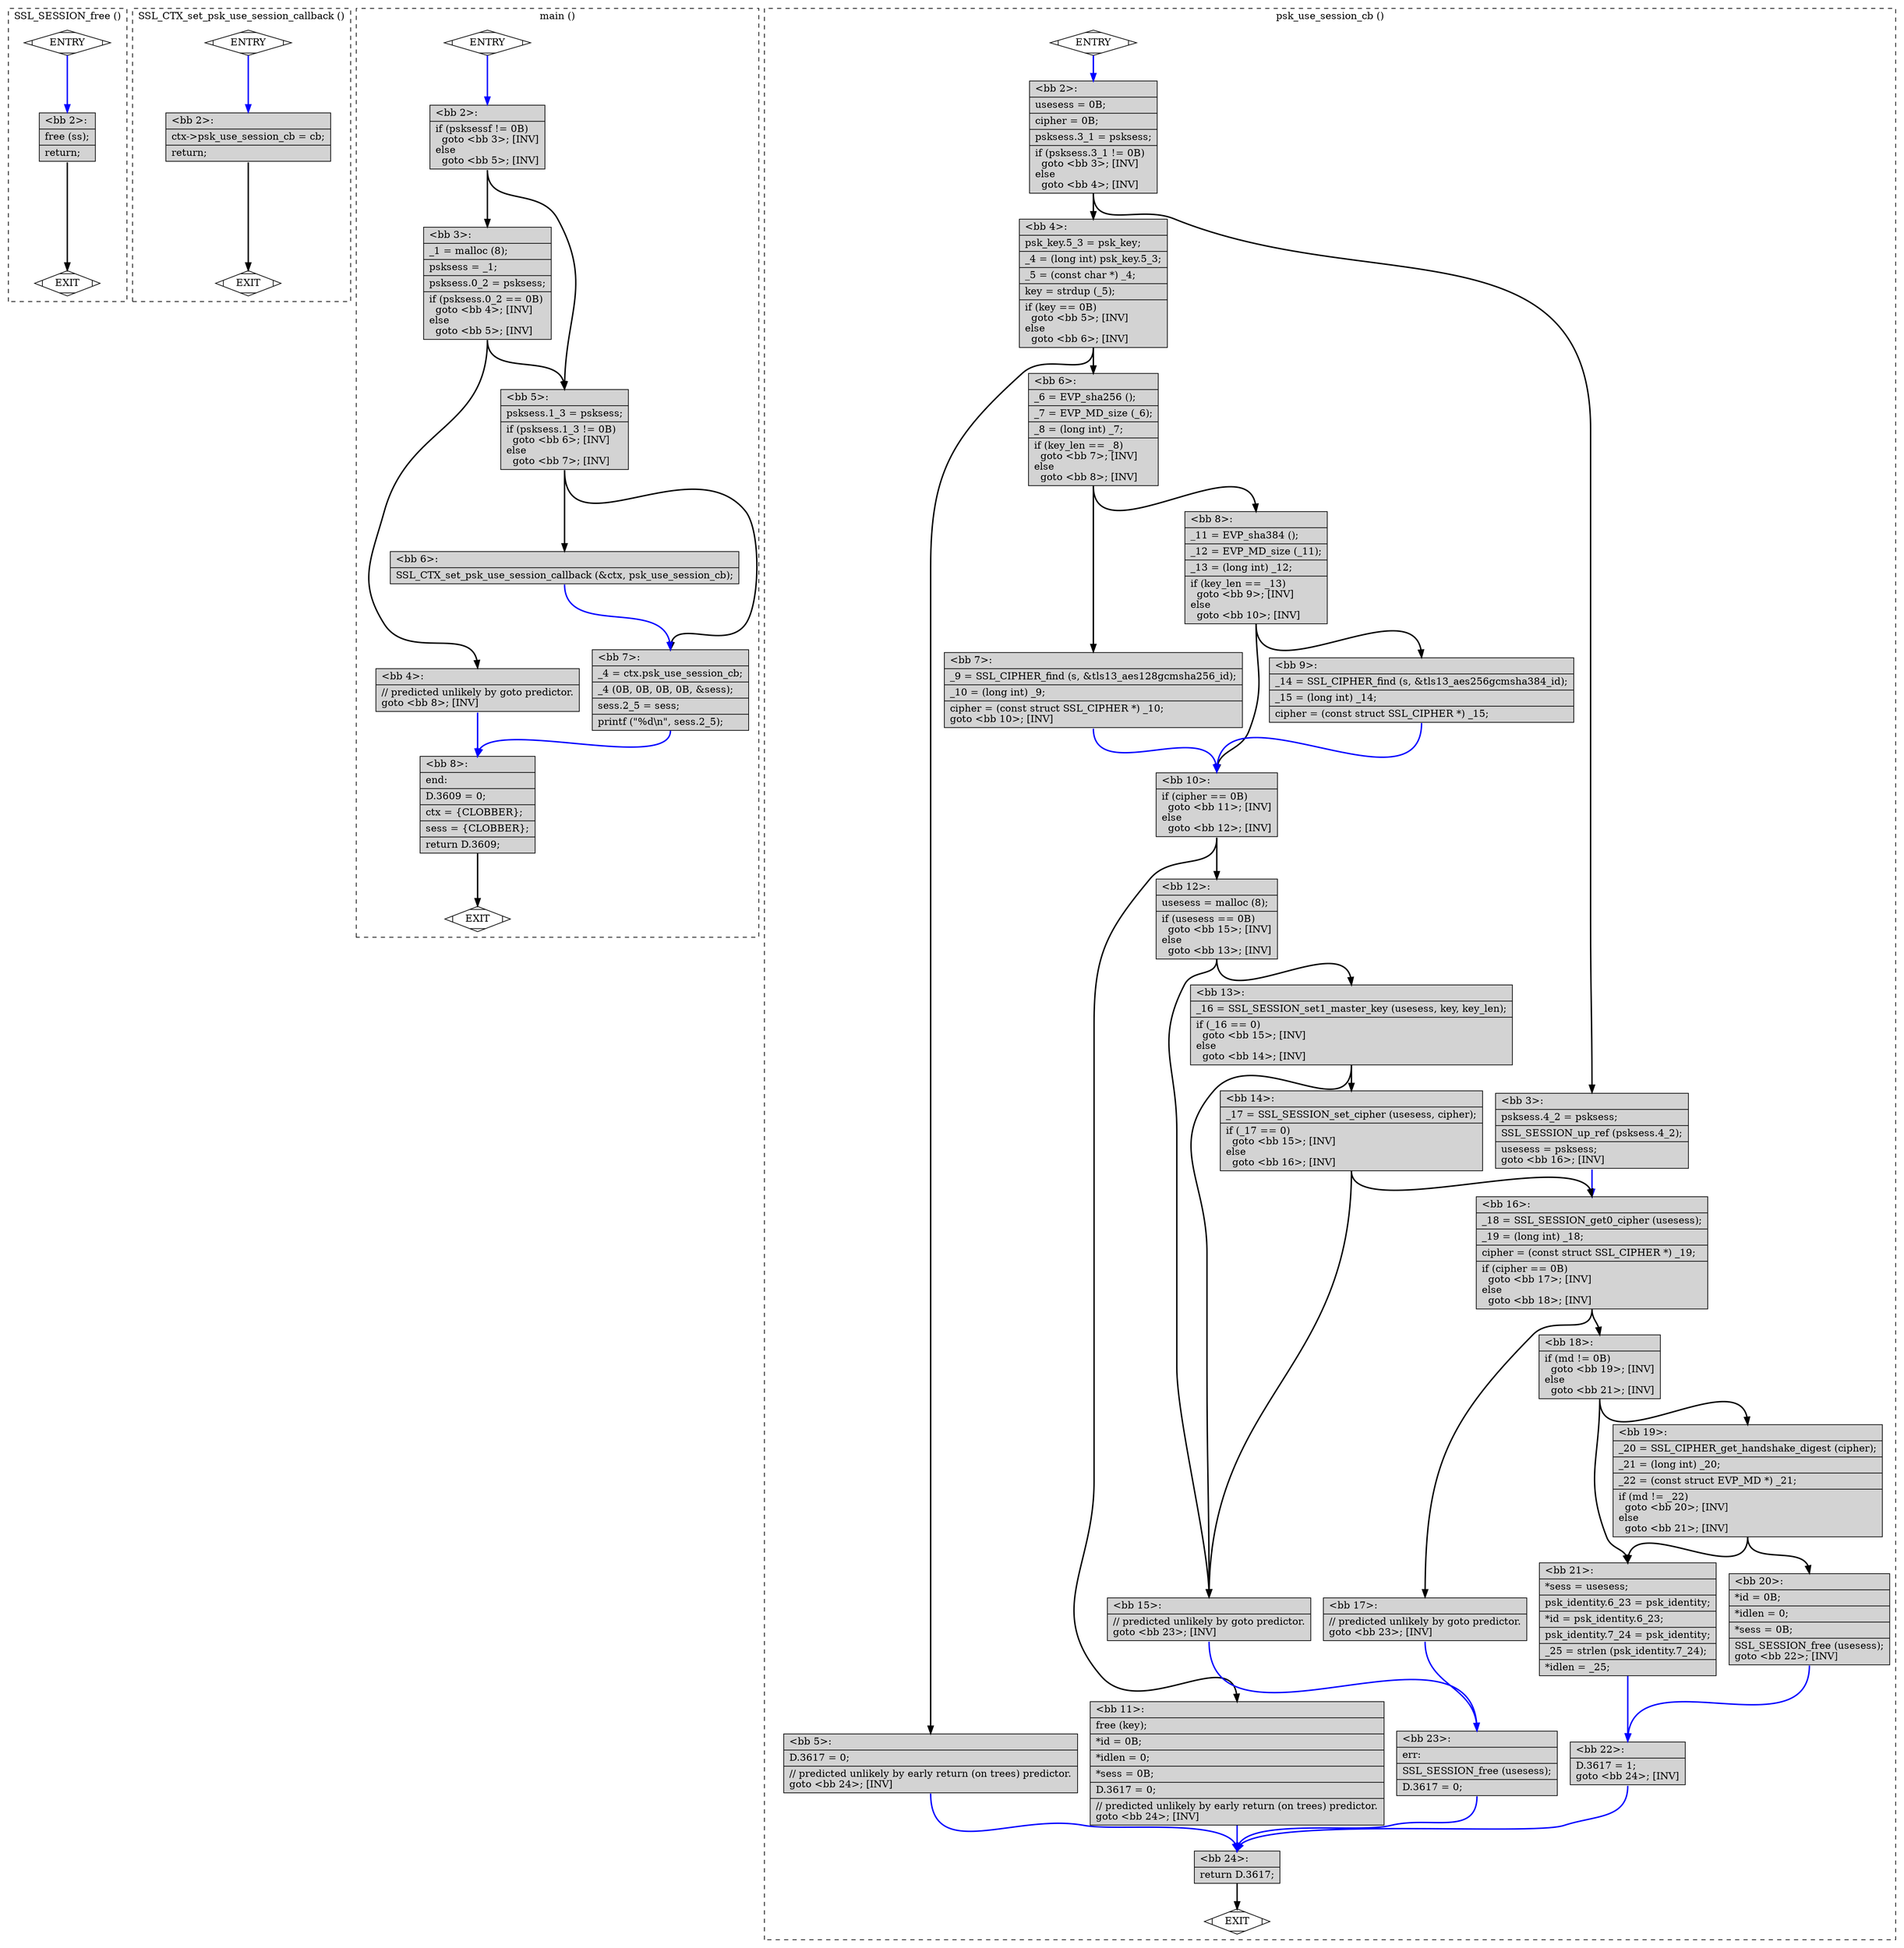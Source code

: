 digraph "test.o-openssl_leak_8.c.015t.cfg" {
overlap=false;
subgraph "cluster_SSL_SESSION_free" {
	style="dashed";
	color="black";
	label="SSL_SESSION_free ()";
	fn_22_basic_block_0 [shape=Mdiamond,style=filled,fillcolor=white,label="ENTRY"];

	fn_22_basic_block_1 [shape=Mdiamond,style=filled,fillcolor=white,label="EXIT"];

	fn_22_basic_block_2 [shape=record,style=filled,fillcolor=lightgrey,label="{\<bb\ 2\>:\l\
|free\ (ss);\l\
|return;\l\
}"];

	fn_22_basic_block_0:s -> fn_22_basic_block_2:n [style="solid,bold",color=blue,weight=100,constraint=true];
	fn_22_basic_block_2:s -> fn_22_basic_block_1:n [style="solid,bold",color=black,weight=10,constraint=true];
	fn_22_basic_block_0:s -> fn_22_basic_block_1:n [style="invis",constraint=true];
}
subgraph "cluster_SSL_CTX_set_psk_use_session_callback" {
	style="dashed";
	color="black";
	label="SSL_CTX_set_psk_use_session_callback ()";
	fn_24_basic_block_0 [shape=Mdiamond,style=filled,fillcolor=white,label="ENTRY"];

	fn_24_basic_block_1 [shape=Mdiamond,style=filled,fillcolor=white,label="EXIT"];

	fn_24_basic_block_2 [shape=record,style=filled,fillcolor=lightgrey,label="{\<bb\ 2\>:\l\
|ctx-\>psk_use_session_cb\ =\ cb;\l\
|return;\l\
}"];

	fn_24_basic_block_0:s -> fn_24_basic_block_2:n [style="solid,bold",color=blue,weight=100,constraint=true];
	fn_24_basic_block_2:s -> fn_24_basic_block_1:n [style="solid,bold",color=black,weight=10,constraint=true];
	fn_24_basic_block_0:s -> fn_24_basic_block_1:n [style="invis",constraint=true];
}
subgraph "cluster_main" {
	style="dashed";
	color="black";
	label="main ()";
	fn_25_basic_block_0 [shape=Mdiamond,style=filled,fillcolor=white,label="ENTRY"];

	fn_25_basic_block_1 [shape=Mdiamond,style=filled,fillcolor=white,label="EXIT"];

	fn_25_basic_block_2 [shape=record,style=filled,fillcolor=lightgrey,label="{\<bb\ 2\>:\l\
|if\ (psksessf\ !=\ 0B)\l\
\ \ goto\ \<bb\ 3\>;\ [INV]\l\
else\l\
\ \ goto\ \<bb\ 5\>;\ [INV]\l\
}"];

	fn_25_basic_block_3 [shape=record,style=filled,fillcolor=lightgrey,label="{\<bb\ 3\>:\l\
|_1\ =\ malloc\ (8);\l\
|psksess\ =\ _1;\l\
|psksess.0_2\ =\ psksess;\l\
|if\ (psksess.0_2\ ==\ 0B)\l\
\ \ goto\ \<bb\ 4\>;\ [INV]\l\
else\l\
\ \ goto\ \<bb\ 5\>;\ [INV]\l\
}"];

	fn_25_basic_block_4 [shape=record,style=filled,fillcolor=lightgrey,label="{\<bb\ 4\>:\l\
|//\ predicted\ unlikely\ by\ goto\ predictor.\l\
goto\ \<bb\ 8\>;\ [INV]\l\
}"];

	fn_25_basic_block_5 [shape=record,style=filled,fillcolor=lightgrey,label="{\<bb\ 5\>:\l\
|psksess.1_3\ =\ psksess;\l\
|if\ (psksess.1_3\ !=\ 0B)\l\
\ \ goto\ \<bb\ 6\>;\ [INV]\l\
else\l\
\ \ goto\ \<bb\ 7\>;\ [INV]\l\
}"];

	fn_25_basic_block_6 [shape=record,style=filled,fillcolor=lightgrey,label="{\<bb\ 6\>:\l\
|SSL_CTX_set_psk_use_session_callback\ (&ctx,\ psk_use_session_cb);\l\
}"];

	fn_25_basic_block_7 [shape=record,style=filled,fillcolor=lightgrey,label="{\<bb\ 7\>:\l\
|_4\ =\ ctx.psk_use_session_cb;\l\
|_4\ (0B,\ 0B,\ 0B,\ 0B,\ &sess);\l\
|sess.2_5\ =\ sess;\l\
|printf\ (\"%d\\n\",\ sess.2_5);\l\
}"];

	fn_25_basic_block_8 [shape=record,style=filled,fillcolor=lightgrey,label="{\<bb\ 8\>:\l\
|end:\l\
|D.3609\ =\ 0;\l\
|ctx\ =\ \{CLOBBER\};\l\
|sess\ =\ \{CLOBBER\};\l\
|return\ D.3609;\l\
}"];

	fn_25_basic_block_0:s -> fn_25_basic_block_2:n [style="solid,bold",color=blue,weight=100,constraint=true];
	fn_25_basic_block_2:s -> fn_25_basic_block_3:n [style="solid,bold",color=black,weight=10,constraint=true];
	fn_25_basic_block_2:s -> fn_25_basic_block_5:n [style="solid,bold",color=black,weight=10,constraint=true];
	fn_25_basic_block_3:s -> fn_25_basic_block_4:n [style="solid,bold",color=black,weight=10,constraint=true];
	fn_25_basic_block_3:s -> fn_25_basic_block_5:n [style="solid,bold",color=black,weight=10,constraint=true];
	fn_25_basic_block_4:s -> fn_25_basic_block_8:n [style="solid,bold",color=blue,weight=100,constraint=true];
	fn_25_basic_block_5:s -> fn_25_basic_block_6:n [style="solid,bold",color=black,weight=10,constraint=true];
	fn_25_basic_block_5:s -> fn_25_basic_block_7:n [style="solid,bold",color=black,weight=10,constraint=true];
	fn_25_basic_block_6:s -> fn_25_basic_block_7:n [style="solid,bold",color=blue,weight=100,constraint=true];
	fn_25_basic_block_7:s -> fn_25_basic_block_8:n [style="solid,bold",color=blue,weight=100,constraint=true];
	fn_25_basic_block_8:s -> fn_25_basic_block_1:n [style="solid,bold",color=black,weight=10,constraint=true];
	fn_25_basic_block_0:s -> fn_25_basic_block_1:n [style="invis",constraint=true];
}
subgraph "cluster_psk_use_session_cb" {
	style="dashed";
	color="black";
	label="psk_use_session_cb ()";
	fn_23_basic_block_0 [shape=Mdiamond,style=filled,fillcolor=white,label="ENTRY"];

	fn_23_basic_block_1 [shape=Mdiamond,style=filled,fillcolor=white,label="EXIT"];

	fn_23_basic_block_2 [shape=record,style=filled,fillcolor=lightgrey,label="{\<bb\ 2\>:\l\
|usesess\ =\ 0B;\l\
|cipher\ =\ 0B;\l\
|psksess.3_1\ =\ psksess;\l\
|if\ (psksess.3_1\ !=\ 0B)\l\
\ \ goto\ \<bb\ 3\>;\ [INV]\l\
else\l\
\ \ goto\ \<bb\ 4\>;\ [INV]\l\
}"];

	fn_23_basic_block_3 [shape=record,style=filled,fillcolor=lightgrey,label="{\<bb\ 3\>:\l\
|psksess.4_2\ =\ psksess;\l\
|SSL_SESSION_up_ref\ (psksess.4_2);\l\
|usesess\ =\ psksess;\l\
goto\ \<bb\ 16\>;\ [INV]\l\
}"];

	fn_23_basic_block_4 [shape=record,style=filled,fillcolor=lightgrey,label="{\<bb\ 4\>:\l\
|psk_key.5_3\ =\ psk_key;\l\
|_4\ =\ (long\ int)\ psk_key.5_3;\l\
|_5\ =\ (const\ char\ *)\ _4;\l\
|key\ =\ strdup\ (_5);\l\
|if\ (key\ ==\ 0B)\l\
\ \ goto\ \<bb\ 5\>;\ [INV]\l\
else\l\
\ \ goto\ \<bb\ 6\>;\ [INV]\l\
}"];

	fn_23_basic_block_5 [shape=record,style=filled,fillcolor=lightgrey,label="{\<bb\ 5\>:\l\
|D.3617\ =\ 0;\l\
|//\ predicted\ unlikely\ by\ early\ return\ (on\ trees)\ predictor.\l\
goto\ \<bb\ 24\>;\ [INV]\l\
}"];

	fn_23_basic_block_6 [shape=record,style=filled,fillcolor=lightgrey,label="{\<bb\ 6\>:\l\
|_6\ =\ EVP_sha256\ ();\l\
|_7\ =\ EVP_MD_size\ (_6);\l\
|_8\ =\ (long\ int)\ _7;\l\
|if\ (key_len\ ==\ _8)\l\
\ \ goto\ \<bb\ 7\>;\ [INV]\l\
else\l\
\ \ goto\ \<bb\ 8\>;\ [INV]\l\
}"];

	fn_23_basic_block_7 [shape=record,style=filled,fillcolor=lightgrey,label="{\<bb\ 7\>:\l\
|_9\ =\ SSL_CIPHER_find\ (s,\ &tls13_aes128gcmsha256_id);\l\
|_10\ =\ (long\ int)\ _9;\l\
|cipher\ =\ (const\ struct\ SSL_CIPHER\ *)\ _10;\l\
goto\ \<bb\ 10\>;\ [INV]\l\
}"];

	fn_23_basic_block_8 [shape=record,style=filled,fillcolor=lightgrey,label="{\<bb\ 8\>:\l\
|_11\ =\ EVP_sha384\ ();\l\
|_12\ =\ EVP_MD_size\ (_11);\l\
|_13\ =\ (long\ int)\ _12;\l\
|if\ (key_len\ ==\ _13)\l\
\ \ goto\ \<bb\ 9\>;\ [INV]\l\
else\l\
\ \ goto\ \<bb\ 10\>;\ [INV]\l\
}"];

	fn_23_basic_block_9 [shape=record,style=filled,fillcolor=lightgrey,label="{\<bb\ 9\>:\l\
|_14\ =\ SSL_CIPHER_find\ (s,\ &tls13_aes256gcmsha384_id);\l\
|_15\ =\ (long\ int)\ _14;\l\
|cipher\ =\ (const\ struct\ SSL_CIPHER\ *)\ _15;\l\
}"];

	fn_23_basic_block_10 [shape=record,style=filled,fillcolor=lightgrey,label="{\<bb\ 10\>:\l\
|if\ (cipher\ ==\ 0B)\l\
\ \ goto\ \<bb\ 11\>;\ [INV]\l\
else\l\
\ \ goto\ \<bb\ 12\>;\ [INV]\l\
}"];

	fn_23_basic_block_11 [shape=record,style=filled,fillcolor=lightgrey,label="{\<bb\ 11\>:\l\
|free\ (key);\l\
|*id\ =\ 0B;\l\
|*idlen\ =\ 0;\l\
|*sess\ =\ 0B;\l\
|D.3617\ =\ 0;\l\
|//\ predicted\ unlikely\ by\ early\ return\ (on\ trees)\ predictor.\l\
goto\ \<bb\ 24\>;\ [INV]\l\
}"];

	fn_23_basic_block_12 [shape=record,style=filled,fillcolor=lightgrey,label="{\<bb\ 12\>:\l\
|usesess\ =\ malloc\ (8);\l\
|if\ (usesess\ ==\ 0B)\l\
\ \ goto\ \<bb\ 15\>;\ [INV]\l\
else\l\
\ \ goto\ \<bb\ 13\>;\ [INV]\l\
}"];

	fn_23_basic_block_13 [shape=record,style=filled,fillcolor=lightgrey,label="{\<bb\ 13\>:\l\
|_16\ =\ SSL_SESSION_set1_master_key\ (usesess,\ key,\ key_len);\l\
|if\ (_16\ ==\ 0)\l\
\ \ goto\ \<bb\ 15\>;\ [INV]\l\
else\l\
\ \ goto\ \<bb\ 14\>;\ [INV]\l\
}"];

	fn_23_basic_block_14 [shape=record,style=filled,fillcolor=lightgrey,label="{\<bb\ 14\>:\l\
|_17\ =\ SSL_SESSION_set_cipher\ (usesess,\ cipher);\l\
|if\ (_17\ ==\ 0)\l\
\ \ goto\ \<bb\ 15\>;\ [INV]\l\
else\l\
\ \ goto\ \<bb\ 16\>;\ [INV]\l\
}"];

	fn_23_basic_block_15 [shape=record,style=filled,fillcolor=lightgrey,label="{\<bb\ 15\>:\l\
|//\ predicted\ unlikely\ by\ goto\ predictor.\l\
goto\ \<bb\ 23\>;\ [INV]\l\
}"];

	fn_23_basic_block_16 [shape=record,style=filled,fillcolor=lightgrey,label="{\<bb\ 16\>:\l\
|_18\ =\ SSL_SESSION_get0_cipher\ (usesess);\l\
|_19\ =\ (long\ int)\ _18;\l\
|cipher\ =\ (const\ struct\ SSL_CIPHER\ *)\ _19;\l\
|if\ (cipher\ ==\ 0B)\l\
\ \ goto\ \<bb\ 17\>;\ [INV]\l\
else\l\
\ \ goto\ \<bb\ 18\>;\ [INV]\l\
}"];

	fn_23_basic_block_17 [shape=record,style=filled,fillcolor=lightgrey,label="{\<bb\ 17\>:\l\
|//\ predicted\ unlikely\ by\ goto\ predictor.\l\
goto\ \<bb\ 23\>;\ [INV]\l\
}"];

	fn_23_basic_block_18 [shape=record,style=filled,fillcolor=lightgrey,label="{\<bb\ 18\>:\l\
|if\ (md\ !=\ 0B)\l\
\ \ goto\ \<bb\ 19\>;\ [INV]\l\
else\l\
\ \ goto\ \<bb\ 21\>;\ [INV]\l\
}"];

	fn_23_basic_block_19 [shape=record,style=filled,fillcolor=lightgrey,label="{\<bb\ 19\>:\l\
|_20\ =\ SSL_CIPHER_get_handshake_digest\ (cipher);\l\
|_21\ =\ (long\ int)\ _20;\l\
|_22\ =\ (const\ struct\ EVP_MD\ *)\ _21;\l\
|if\ (md\ !=\ _22)\l\
\ \ goto\ \<bb\ 20\>;\ [INV]\l\
else\l\
\ \ goto\ \<bb\ 21\>;\ [INV]\l\
}"];

	fn_23_basic_block_20 [shape=record,style=filled,fillcolor=lightgrey,label="{\<bb\ 20\>:\l\
|*id\ =\ 0B;\l\
|*idlen\ =\ 0;\l\
|*sess\ =\ 0B;\l\
|SSL_SESSION_free\ (usesess);\l\
goto\ \<bb\ 22\>;\ [INV]\l\
}"];

	fn_23_basic_block_21 [shape=record,style=filled,fillcolor=lightgrey,label="{\<bb\ 21\>:\l\
|*sess\ =\ usesess;\l\
|psk_identity.6_23\ =\ psk_identity;\l\
|*id\ =\ psk_identity.6_23;\l\
|psk_identity.7_24\ =\ psk_identity;\l\
|_25\ =\ strlen\ (psk_identity.7_24);\l\
|*idlen\ =\ _25;\l\
}"];

	fn_23_basic_block_22 [shape=record,style=filled,fillcolor=lightgrey,label="{\<bb\ 22\>:\l\
|D.3617\ =\ 1;\l\
goto\ \<bb\ 24\>;\ [INV]\l\
}"];

	fn_23_basic_block_23 [shape=record,style=filled,fillcolor=lightgrey,label="{\<bb\ 23\>:\l\
|err:\l\
|SSL_SESSION_free\ (usesess);\l\
|D.3617\ =\ 0;\l\
}"];

	fn_23_basic_block_24 [shape=record,style=filled,fillcolor=lightgrey,label="{\<bb\ 24\>:\l\
|return\ D.3617;\l\
}"];

	fn_23_basic_block_0:s -> fn_23_basic_block_2:n [style="solid,bold",color=blue,weight=100,constraint=true];
	fn_23_basic_block_2:s -> fn_23_basic_block_3:n [style="solid,bold",color=black,weight=10,constraint=true];
	fn_23_basic_block_2:s -> fn_23_basic_block_4:n [style="solid,bold",color=black,weight=10,constraint=true];
	fn_23_basic_block_3:s -> fn_23_basic_block_16:n [style="solid,bold",color=blue,weight=100,constraint=true];
	fn_23_basic_block_4:s -> fn_23_basic_block_5:n [style="solid,bold",color=black,weight=10,constraint=true];
	fn_23_basic_block_4:s -> fn_23_basic_block_6:n [style="solid,bold",color=black,weight=10,constraint=true];
	fn_23_basic_block_5:s -> fn_23_basic_block_24:n [style="solid,bold",color=blue,weight=100,constraint=true];
	fn_23_basic_block_6:s -> fn_23_basic_block_7:n [style="solid,bold",color=black,weight=10,constraint=true];
	fn_23_basic_block_6:s -> fn_23_basic_block_8:n [style="solid,bold",color=black,weight=10,constraint=true];
	fn_23_basic_block_7:s -> fn_23_basic_block_10:n [style="solid,bold",color=blue,weight=100,constraint=true];
	fn_23_basic_block_8:s -> fn_23_basic_block_9:n [style="solid,bold",color=black,weight=10,constraint=true];
	fn_23_basic_block_8:s -> fn_23_basic_block_10:n [style="solid,bold",color=black,weight=10,constraint=true];
	fn_23_basic_block_9:s -> fn_23_basic_block_10:n [style="solid,bold",color=blue,weight=100,constraint=true];
	fn_23_basic_block_10:s -> fn_23_basic_block_11:n [style="solid,bold",color=black,weight=10,constraint=true];
	fn_23_basic_block_10:s -> fn_23_basic_block_12:n [style="solid,bold",color=black,weight=10,constraint=true];
	fn_23_basic_block_11:s -> fn_23_basic_block_24:n [style="solid,bold",color=blue,weight=100,constraint=true];
	fn_23_basic_block_12:s -> fn_23_basic_block_15:n [style="solid,bold",color=black,weight=10,constraint=true];
	fn_23_basic_block_12:s -> fn_23_basic_block_13:n [style="solid,bold",color=black,weight=10,constraint=true];
	fn_23_basic_block_13:s -> fn_23_basic_block_15:n [style="solid,bold",color=black,weight=10,constraint=true];
	fn_23_basic_block_13:s -> fn_23_basic_block_14:n [style="solid,bold",color=black,weight=10,constraint=true];
	fn_23_basic_block_14:s -> fn_23_basic_block_15:n [style="solid,bold",color=black,weight=10,constraint=true];
	fn_23_basic_block_14:s -> fn_23_basic_block_16:n [style="solid,bold",color=black,weight=10,constraint=true];
	fn_23_basic_block_15:s -> fn_23_basic_block_23:n [style="solid,bold",color=blue,weight=100,constraint=true];
	fn_23_basic_block_16:s -> fn_23_basic_block_17:n [style="solid,bold",color=black,weight=10,constraint=true];
	fn_23_basic_block_16:s -> fn_23_basic_block_18:n [style="solid,bold",color=black,weight=10,constraint=true];
	fn_23_basic_block_17:s -> fn_23_basic_block_23:n [style="solid,bold",color=blue,weight=100,constraint=true];
	fn_23_basic_block_18:s -> fn_23_basic_block_19:n [style="solid,bold",color=black,weight=10,constraint=true];
	fn_23_basic_block_18:s -> fn_23_basic_block_21:n [style="solid,bold",color=black,weight=10,constraint=true];
	fn_23_basic_block_19:s -> fn_23_basic_block_20:n [style="solid,bold",color=black,weight=10,constraint=true];
	fn_23_basic_block_19:s -> fn_23_basic_block_21:n [style="solid,bold",color=black,weight=10,constraint=true];
	fn_23_basic_block_20:s -> fn_23_basic_block_22:n [style="solid,bold",color=blue,weight=100,constraint=true];
	fn_23_basic_block_21:s -> fn_23_basic_block_22:n [style="solid,bold",color=blue,weight=100,constraint=true];
	fn_23_basic_block_22:s -> fn_23_basic_block_24:n [style="solid,bold",color=blue,weight=100,constraint=true];
	fn_23_basic_block_23:s -> fn_23_basic_block_24:n [style="solid,bold",color=blue,weight=100,constraint=true];
	fn_23_basic_block_24:s -> fn_23_basic_block_1:n [style="solid,bold",color=black,weight=10,constraint=true];
	fn_23_basic_block_0:s -> fn_23_basic_block_1:n [style="invis",constraint=true];
}
}
